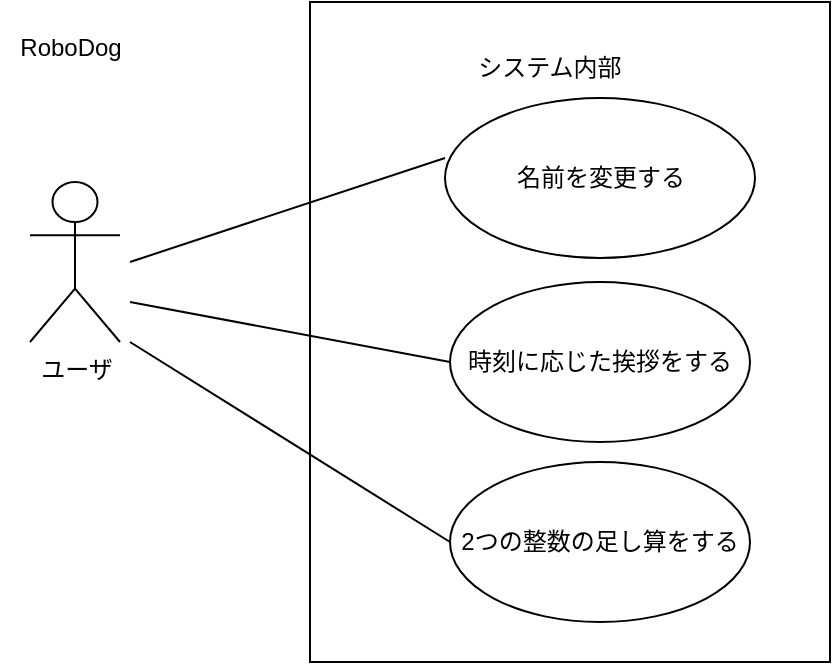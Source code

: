 <mxfile>
    <diagram id="O5uoQnVYmqqMnr7a0Guu" name="ページ1">
        <mxGraphModel dx="433" dy="584" grid="1" gridSize="10" guides="1" tooltips="1" connect="1" arrows="1" fold="1" page="1" pageScale="1" pageWidth="827" pageHeight="1169" math="0" shadow="0">
            <root>
                <mxCell id="0"/>
                <mxCell id="1" parent="0"/>
                <mxCell id="ccaAdkvIlF6hYUP8qOqt-7" value="ユーザ" style="shape=umlActor;verticalLabelPosition=bottom;verticalAlign=top;html=1;outlineConnect=0;" parent="1" vertex="1">
                    <mxGeometry x="100" y="150" width="45" height="80" as="geometry"/>
                </mxCell>
                <mxCell id="ccaAdkvIlF6hYUP8qOqt-14" value="" style="group" parent="1" vertex="1" connectable="0">
                    <mxGeometry x="240" y="60" width="260" height="330" as="geometry"/>
                </mxCell>
                <mxCell id="ccaAdkvIlF6hYUP8qOqt-8" value="" style="rounded=0;whiteSpace=wrap;html=1;" parent="ccaAdkvIlF6hYUP8qOqt-14" vertex="1">
                    <mxGeometry width="260" height="330" as="geometry"/>
                </mxCell>
                <mxCell id="ccaAdkvIlF6hYUP8qOqt-9" value="システム内部" style="text;html=1;align=center;verticalAlign=middle;whiteSpace=wrap;rounded=0;" parent="ccaAdkvIlF6hYUP8qOqt-14" vertex="1">
                    <mxGeometry x="75" y="18" width="90" height="30" as="geometry"/>
                </mxCell>
                <mxCell id="ccaAdkvIlF6hYUP8qOqt-10" value="名前を変更する" style="ellipse;whiteSpace=wrap;html=1;" parent="ccaAdkvIlF6hYUP8qOqt-14" vertex="1">
                    <mxGeometry x="67.5" y="48" width="155" height="80" as="geometry"/>
                </mxCell>
                <mxCell id="ccaAdkvIlF6hYUP8qOqt-12" value="時刻に応じた挨拶をする" style="ellipse;whiteSpace=wrap;html=1;" parent="ccaAdkvIlF6hYUP8qOqt-14" vertex="1">
                    <mxGeometry x="70" y="140" width="150" height="80" as="geometry"/>
                </mxCell>
                <mxCell id="3" value="2つの整数の足し算をする" style="ellipse;whiteSpace=wrap;html=1;" vertex="1" parent="ccaAdkvIlF6hYUP8qOqt-14">
                    <mxGeometry x="70" y="230" width="150" height="80" as="geometry"/>
                </mxCell>
                <mxCell id="4" value="" style="endArrow=none;html=1;rounded=0;entryX=0;entryY=0.5;entryDx=0;entryDy=0;" edge="1" parent="ccaAdkvIlF6hYUP8qOqt-14" target="3">
                    <mxGeometry width="50" height="50" relative="1" as="geometry">
                        <mxPoint x="-90" y="170" as="sourcePoint"/>
                        <mxPoint x="-20" y="210" as="targetPoint"/>
                    </mxGeometry>
                </mxCell>
                <mxCell id="ccaAdkvIlF6hYUP8qOqt-15" value="" style="endArrow=none;html=1;rounded=0;entryX=0;entryY=0.375;entryDx=0;entryDy=0;entryPerimeter=0;" parent="1" target="ccaAdkvIlF6hYUP8qOqt-10" edge="1">
                    <mxGeometry width="50" height="50" relative="1" as="geometry">
                        <mxPoint x="150" y="190" as="sourcePoint"/>
                        <mxPoint x="210" y="210" as="targetPoint"/>
                        <Array as="points"/>
                    </mxGeometry>
                </mxCell>
                <mxCell id="ccaAdkvIlF6hYUP8qOqt-16" value="" style="endArrow=none;html=1;rounded=0;entryX=0;entryY=0.5;entryDx=0;entryDy=0;" parent="1" target="ccaAdkvIlF6hYUP8qOqt-12" edge="1">
                    <mxGeometry width="50" height="50" relative="1" as="geometry">
                        <mxPoint x="150" y="210" as="sourcePoint"/>
                        <mxPoint x="210" y="210" as="targetPoint"/>
                    </mxGeometry>
                </mxCell>
                <mxCell id="2" value="RoboDog" style="text;html=1;align=center;verticalAlign=middle;resizable=0;points=[];autosize=1;strokeColor=none;fillColor=none;" vertex="1" parent="1">
                    <mxGeometry x="85" y="68" width="70" height="30" as="geometry"/>
                </mxCell>
            </root>
        </mxGraphModel>
    </diagram>
</mxfile>